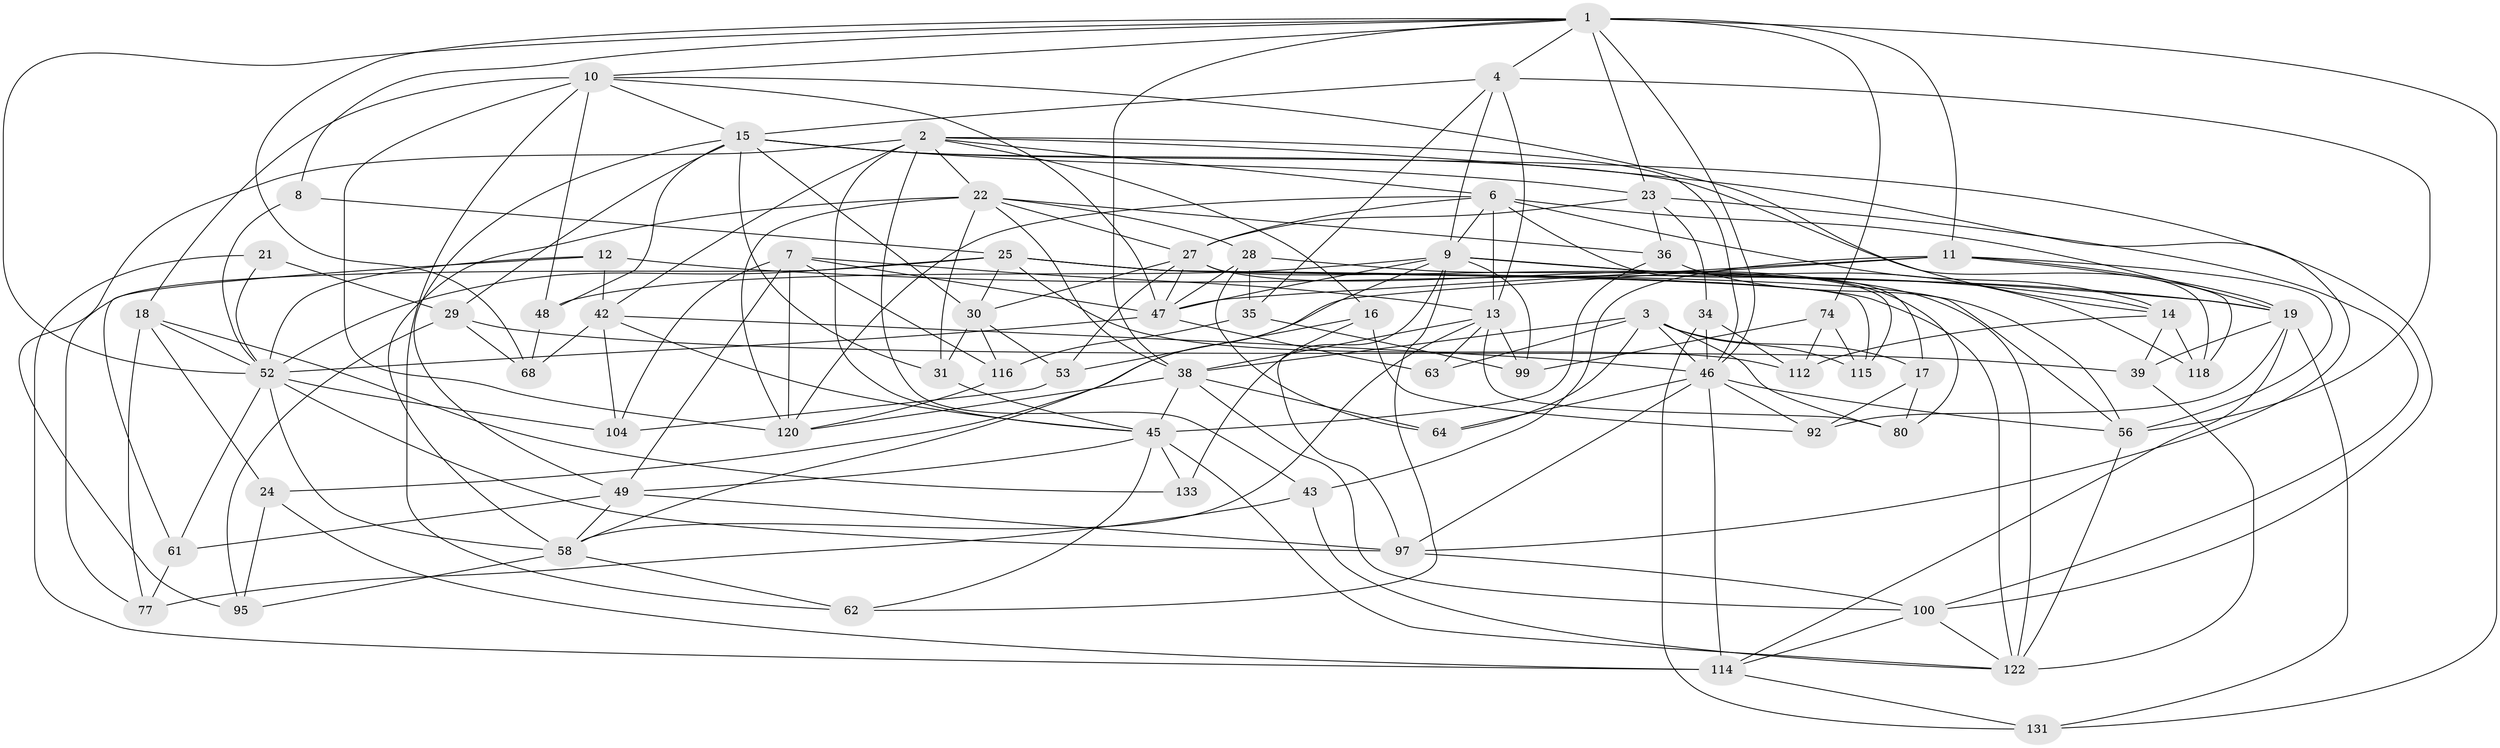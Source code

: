 // original degree distribution, {4: 1.0}
// Generated by graph-tools (version 1.1) at 2025/16/03/09/25 04:16:18]
// undirected, 67 vertices, 191 edges
graph export_dot {
graph [start="1"]
  node [color=gray90,style=filled];
  1 [super="+121+57+5"];
  2 [super="+119+81+67"];
  3 [super="+102+50"];
  4 [super="+54"];
  6 [super="+79+101"];
  7 [super="+26"];
  8;
  9 [super="+65+82"];
  10 [super="+86+37"];
  11 [super="+127+107"];
  12;
  13 [super="+20"];
  14 [super="+55"];
  15 [super="+41"];
  16;
  17;
  18 [super="+103"];
  19 [super="+33+91"];
  21;
  22 [super="+70"];
  23 [super="+71"];
  24;
  25 [super="+93"];
  27 [super="+76+40"];
  28 [super="+111"];
  29 [super="+132"];
  30 [super="+88"];
  31;
  34;
  35;
  36;
  38 [super="+90"];
  39;
  42 [super="+134"];
  43;
  45 [super="+135+89+59"];
  46 [super="+106+84"];
  47 [super="+51"];
  48;
  49 [super="+87"];
  52 [super="+73"];
  53;
  56 [super="+98"];
  58 [super="+110+60"];
  61;
  62;
  63;
  64;
  68;
  74;
  77;
  80;
  92;
  95;
  97 [super="+117"];
  99;
  100 [super="+123"];
  104;
  112;
  114 [super="+124"];
  115;
  116;
  118;
  120 [super="+129"];
  122 [super="+125"];
  131;
  133;
  1 -- 10;
  1 -- 4;
  1 -- 38;
  1 -- 52;
  1 -- 131;
  1 -- 23;
  1 -- 74;
  1 -- 11 [weight=2];
  1 -- 8;
  1 -- 68;
  1 -- 46;
  2 -- 42;
  2 -- 16;
  2 -- 45 [weight=2];
  2 -- 43;
  2 -- 95;
  2 -- 97;
  2 -- 46;
  2 -- 22;
  2 -- 6;
  3 -- 80;
  3 -- 64;
  3 -- 17;
  3 -- 63 [weight=2];
  3 -- 46;
  3 -- 115;
  3 -- 38;
  4 -- 13;
  4 -- 56;
  4 -- 35;
  4 -- 15;
  4 -- 9;
  6 -- 120;
  6 -- 9;
  6 -- 17;
  6 -- 14;
  6 -- 19;
  6 -- 13;
  6 -- 27;
  7 -- 47;
  7 -- 116;
  7 -- 104;
  7 -- 49;
  7 -- 13;
  7 -- 120;
  8 -- 25;
  8 -- 52 [weight=2];
  9 -- 133 [weight=2];
  9 -- 48;
  9 -- 19;
  9 -- 99;
  9 -- 118;
  9 -- 14;
  9 -- 58;
  9 -- 62;
  9 -- 47;
  10 -- 120;
  10 -- 48;
  10 -- 62;
  10 -- 18;
  10 -- 14;
  10 -- 15;
  10 -- 47;
  11 -- 24;
  11 -- 56;
  11 -- 19;
  11 -- 43;
  11 -- 118;
  11 -- 47;
  12 -- 61;
  12 -- 42;
  12 -- 19;
  12 -- 52;
  13 -- 80;
  13 -- 99;
  13 -- 38;
  13 -- 58;
  13 -- 63;
  14 -- 118;
  14 -- 39;
  14 -- 112;
  15 -- 49;
  15 -- 48;
  15 -- 118;
  15 -- 29;
  15 -- 30;
  15 -- 31;
  15 -- 23;
  15 -- 100;
  16 -- 92;
  16 -- 53;
  16 -- 97;
  17 -- 92;
  17 -- 80;
  18 -- 77;
  18 -- 52 [weight=2];
  18 -- 24;
  18 -- 133;
  19 -- 39;
  19 -- 131;
  19 -- 92;
  19 -- 114;
  21 -- 29 [weight=2];
  21 -- 114;
  21 -- 52;
  22 -- 27;
  22 -- 28;
  22 -- 58;
  22 -- 36;
  22 -- 38;
  22 -- 31;
  22 -- 120;
  23 -- 34;
  23 -- 100;
  23 -- 36;
  23 -- 27;
  24 -- 95;
  24 -- 114;
  25 -- 56;
  25 -- 115;
  25 -- 112;
  25 -- 77;
  25 -- 30;
  25 -- 122;
  25 -- 52;
  27 -- 115;
  27 -- 53;
  27 -- 30;
  27 -- 47;
  27 -- 80;
  28 -- 35;
  28 -- 64;
  28 -- 47;
  28 -- 122 [weight=2];
  29 -- 68;
  29 -- 39;
  29 -- 95;
  30 -- 31;
  30 -- 116;
  30 -- 53;
  31 -- 45;
  34 -- 46;
  34 -- 131;
  34 -- 112;
  35 -- 99;
  35 -- 116;
  36 -- 56;
  36 -- 45;
  38 -- 64;
  38 -- 120;
  38 -- 45;
  38 -- 100;
  39 -- 122;
  42 -- 68;
  42 -- 104;
  42 -- 46;
  42 -- 45;
  43 -- 122;
  43 -- 77;
  45 -- 133;
  45 -- 62;
  45 -- 49;
  45 -- 122;
  46 -- 64;
  46 -- 97;
  46 -- 114;
  46 -- 56;
  46 -- 92;
  47 -- 52;
  47 -- 63;
  48 -- 68;
  49 -- 61;
  49 -- 58;
  49 -- 97;
  52 -- 97;
  52 -- 58 [weight=2];
  52 -- 104;
  52 -- 61;
  53 -- 104;
  56 -- 122;
  58 -- 62;
  58 -- 95;
  61 -- 77;
  74 -- 112;
  74 -- 99;
  74 -- 115;
  97 -- 100;
  100 -- 122;
  100 -- 114;
  114 -- 131;
  116 -- 120;
}
